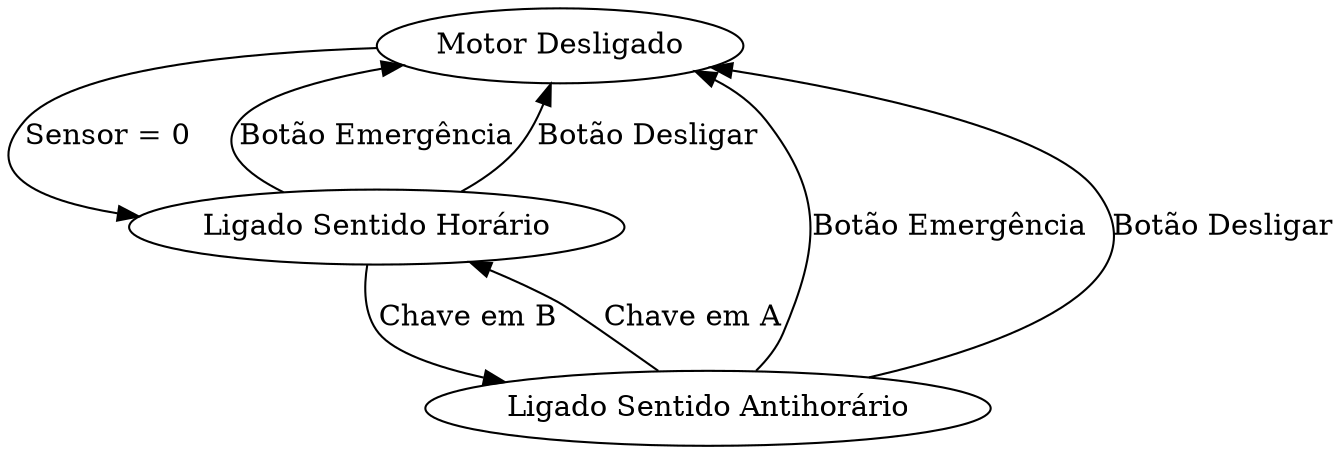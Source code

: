 digraph G {
    MotorOff [label = "Motor Desligado"]
	MotorA [label = "Ligado Sentido Horário"]
	MotorB [label = "Ligado Sentido Antihorário"]
    
    MotorOff -> MotorA [label = "Sensor = 0"]

    MotorA -> MotorB [label = "Chave em B"]
    MotorB -> MotorA [label = "Chave em A"]

    MotorA -> MotorOff [label = "Botão Emergência"]
    MotorB -> MotorOff [label = "Botão Emergência"]

    MotorA -> MotorOff [label = "Botão Desligar"]
    MotorB -> MotorOff [label = "Botão Desligar"]
}


